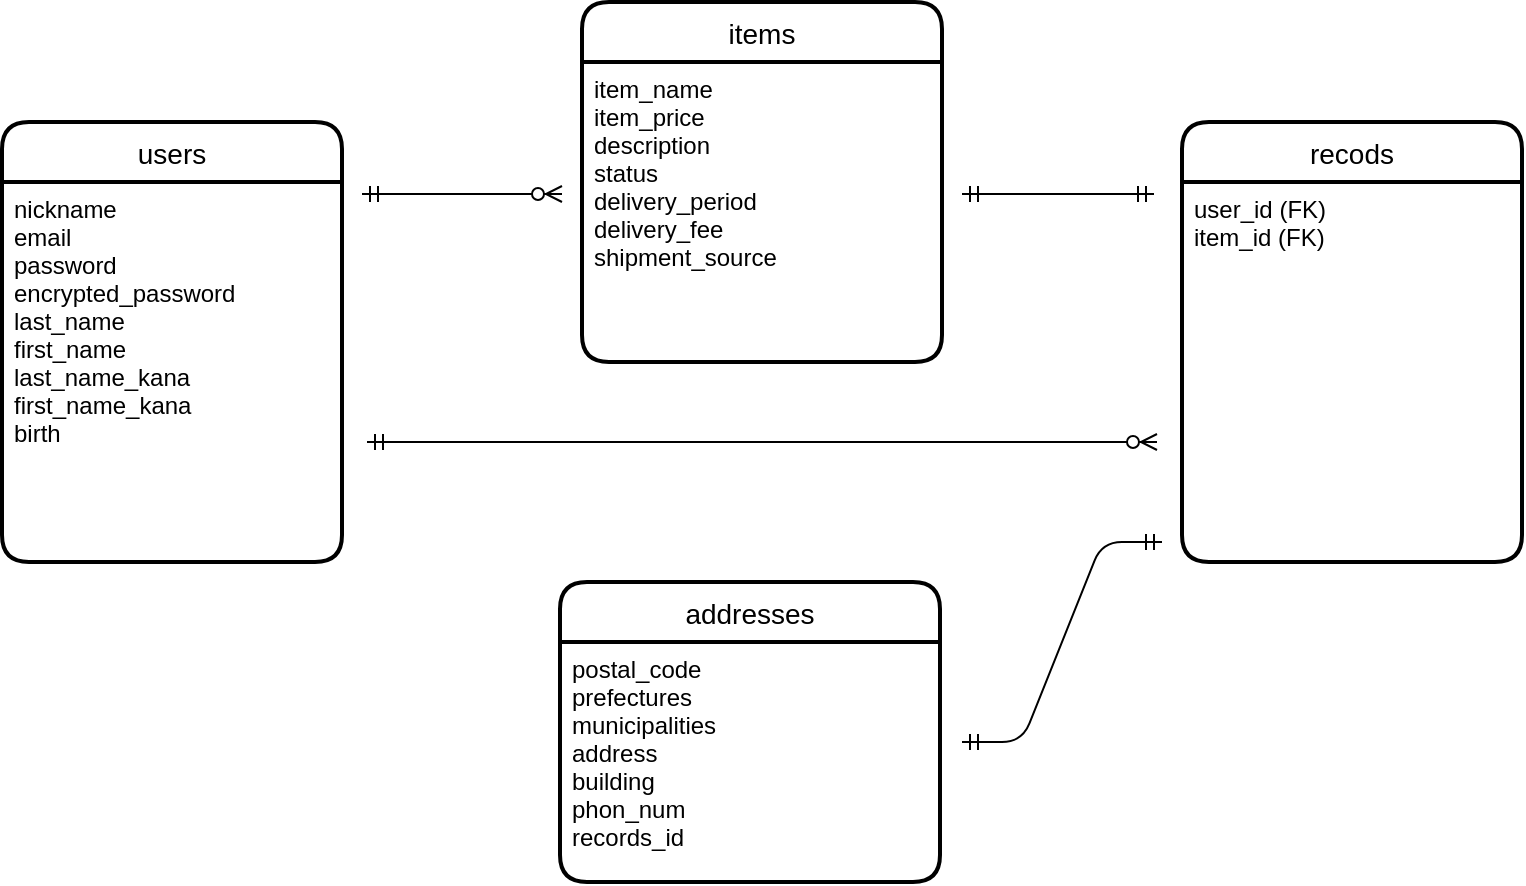 <mxfile>
    <diagram id="MKth_qdR9ElKIkZnHiv7" name="ページ1">
        <mxGraphModel dx="523" dy="860" grid="1" gridSize="10" guides="1" tooltips="1" connect="1" arrows="1" fold="1" page="1" pageScale="1" pageWidth="827" pageHeight="1169" math="0" shadow="0">
            <root>
                <mxCell id="0"/>
                <mxCell id="1" parent="0"/>
                <mxCell id="72" value="" style="edgeStyle=entityRelationEdgeStyle;fontSize=12;html=1;endArrow=ERzeroToMany;startArrow=ERmandOne;" edge="1" parent="1">
                    <mxGeometry width="100" height="100" relative="1" as="geometry">
                        <mxPoint x="220" y="196" as="sourcePoint"/>
                        <mxPoint x="320" y="196" as="targetPoint"/>
                    </mxGeometry>
                </mxCell>
                <mxCell id="73" value="" style="edgeStyle=entityRelationEdgeStyle;fontSize=12;html=1;endArrow=ERzeroToMany;startArrow=ERmandOne;rounded=1;" edge="1" parent="1">
                    <mxGeometry width="100" height="100" relative="1" as="geometry">
                        <mxPoint x="222.5" y="320" as="sourcePoint"/>
                        <mxPoint x="617.5" y="320" as="targetPoint"/>
                    </mxGeometry>
                </mxCell>
                <mxCell id="75" value="" style="edgeStyle=entityRelationEdgeStyle;fontSize=12;html=1;endArrow=ERmandOne;startArrow=ERmandOne;" edge="1" parent="1">
                    <mxGeometry width="100" height="100" relative="1" as="geometry">
                        <mxPoint x="520" y="196" as="sourcePoint"/>
                        <mxPoint x="616" y="196" as="targetPoint"/>
                    </mxGeometry>
                </mxCell>
                <mxCell id="111" value="recods" style="swimlane;childLayout=stackLayout;horizontal=1;startSize=30;horizontalStack=0;rounded=1;fontSize=14;fontStyle=0;strokeWidth=2;resizeParent=0;resizeLast=1;shadow=0;dashed=0;align=center;" vertex="1" parent="1">
                    <mxGeometry x="630" y="160" width="170" height="220" as="geometry"/>
                </mxCell>
                <mxCell id="112" value="user_id (FK)&#10;item_id (FK)&#10;" style="align=left;strokeColor=none;fillColor=none;spacingLeft=4;fontSize=12;verticalAlign=top;resizable=0;rotatable=0;part=1;" vertex="1" parent="111">
                    <mxGeometry y="30" width="170" height="190" as="geometry"/>
                </mxCell>
                <mxCell id="113" value="items" style="swimlane;childLayout=stackLayout;horizontal=1;startSize=30;horizontalStack=0;rounded=1;fontSize=14;fontStyle=0;strokeWidth=2;resizeParent=0;resizeLast=1;shadow=0;dashed=0;align=center;" vertex="1" parent="1">
                    <mxGeometry x="330" y="100" width="180" height="180" as="geometry"/>
                </mxCell>
                <mxCell id="114" value="item_name&#10;item_price&#10;description&#10;status&#10;delivery_period&#10;delivery_fee&#10;shipment_source" style="align=left;strokeColor=none;fillColor=none;spacingLeft=4;fontSize=12;verticalAlign=top;resizable=0;rotatable=0;part=1;" vertex="1" parent="113">
                    <mxGeometry y="30" width="180" height="150" as="geometry"/>
                </mxCell>
                <mxCell id="115" value="users" style="swimlane;childLayout=stackLayout;horizontal=1;startSize=30;horizontalStack=0;rounded=1;fontSize=14;fontStyle=0;strokeWidth=2;resizeParent=0;resizeLast=1;shadow=0;dashed=0;align=center;" vertex="1" parent="1">
                    <mxGeometry x="40" y="160" width="170" height="220" as="geometry"/>
                </mxCell>
                <mxCell id="116" value="nickname&#10;email &#10;password&#10;encrypted_password&#10;last_name&#10;first_name&#10;last_name_kana&#10;first_name_kana&#10;birth" style="align=left;strokeColor=none;fillColor=none;spacingLeft=4;fontSize=12;verticalAlign=top;resizable=0;rotatable=0;part=1;" vertex="1" parent="115">
                    <mxGeometry y="30" width="170" height="190" as="geometry"/>
                </mxCell>
                <mxCell id="117" value="addresses" style="swimlane;childLayout=stackLayout;horizontal=1;startSize=30;horizontalStack=0;rounded=1;fontSize=14;fontStyle=0;strokeWidth=2;resizeParent=0;resizeLast=1;shadow=0;dashed=0;align=center;" vertex="1" parent="1">
                    <mxGeometry x="319" y="390" width="190" height="150" as="geometry"/>
                </mxCell>
                <mxCell id="118" value="postal_code&#10;prefectures&#10;municipalities&#10;address&#10;building&#10;phon_num&#10;records_id" style="align=left;strokeColor=none;fillColor=none;spacingLeft=4;fontSize=12;verticalAlign=top;resizable=0;rotatable=0;part=1;" vertex="1" parent="117">
                    <mxGeometry y="30" width="190" height="120" as="geometry"/>
                </mxCell>
                <mxCell id="120" value="" style="edgeStyle=entityRelationEdgeStyle;fontSize=12;html=1;endArrow=ERmandOne;startArrow=ERmandOne;" edge="1" parent="1">
                    <mxGeometry width="100" height="100" relative="1" as="geometry">
                        <mxPoint x="520" y="470" as="sourcePoint"/>
                        <mxPoint x="620" y="370" as="targetPoint"/>
                    </mxGeometry>
                </mxCell>
            </root>
        </mxGraphModel>
    </diagram>
</mxfile>